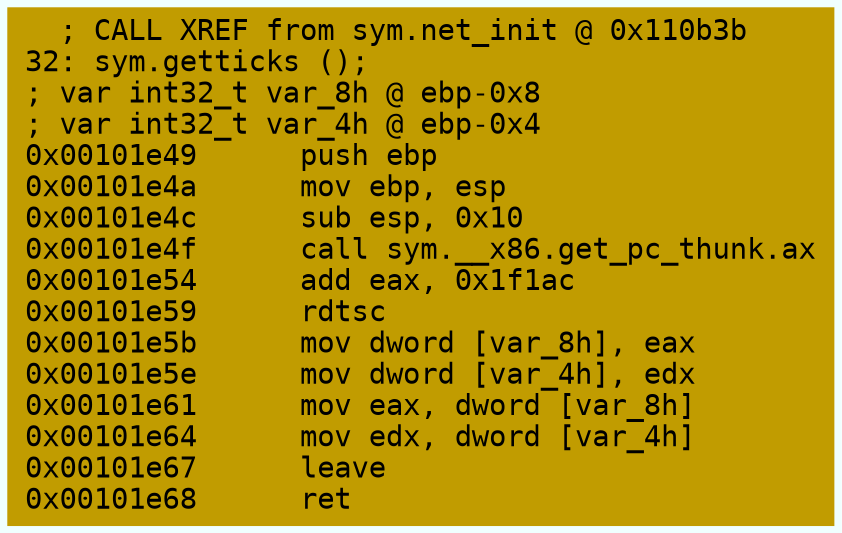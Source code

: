 digraph code {
	graph [bgcolor=azure fontsize=8 fontname="Courier" splines="ortho"];
	node [fillcolor=gray style=filled shape=box];
	edge [arrowhead="normal"];
	"0x00101e49" [URL="sym.getticks/0x00101e49", fillcolor="#c19c00",color="#c19c00", fontname="Courier",label="  ; CALL XREF from sym.net_init @ 0x110b3b\l32: sym.getticks ();\l; var int32_t var_8h @ ebp-0x8\l; var int32_t var_4h @ ebp-0x4\l0x00101e49      push ebp\l0x00101e4a      mov ebp, esp\l0x00101e4c      sub esp, 0x10\l0x00101e4f      call sym.__x86.get_pc_thunk.ax\l0x00101e54      add eax, 0x1f1ac\l0x00101e59      rdtsc\l0x00101e5b      mov dword [var_8h], eax\l0x00101e5e      mov dword [var_4h], edx\l0x00101e61      mov eax, dword [var_8h]\l0x00101e64      mov edx, dword [var_4h]\l0x00101e67      leave\l0x00101e68      ret\l"]
}
